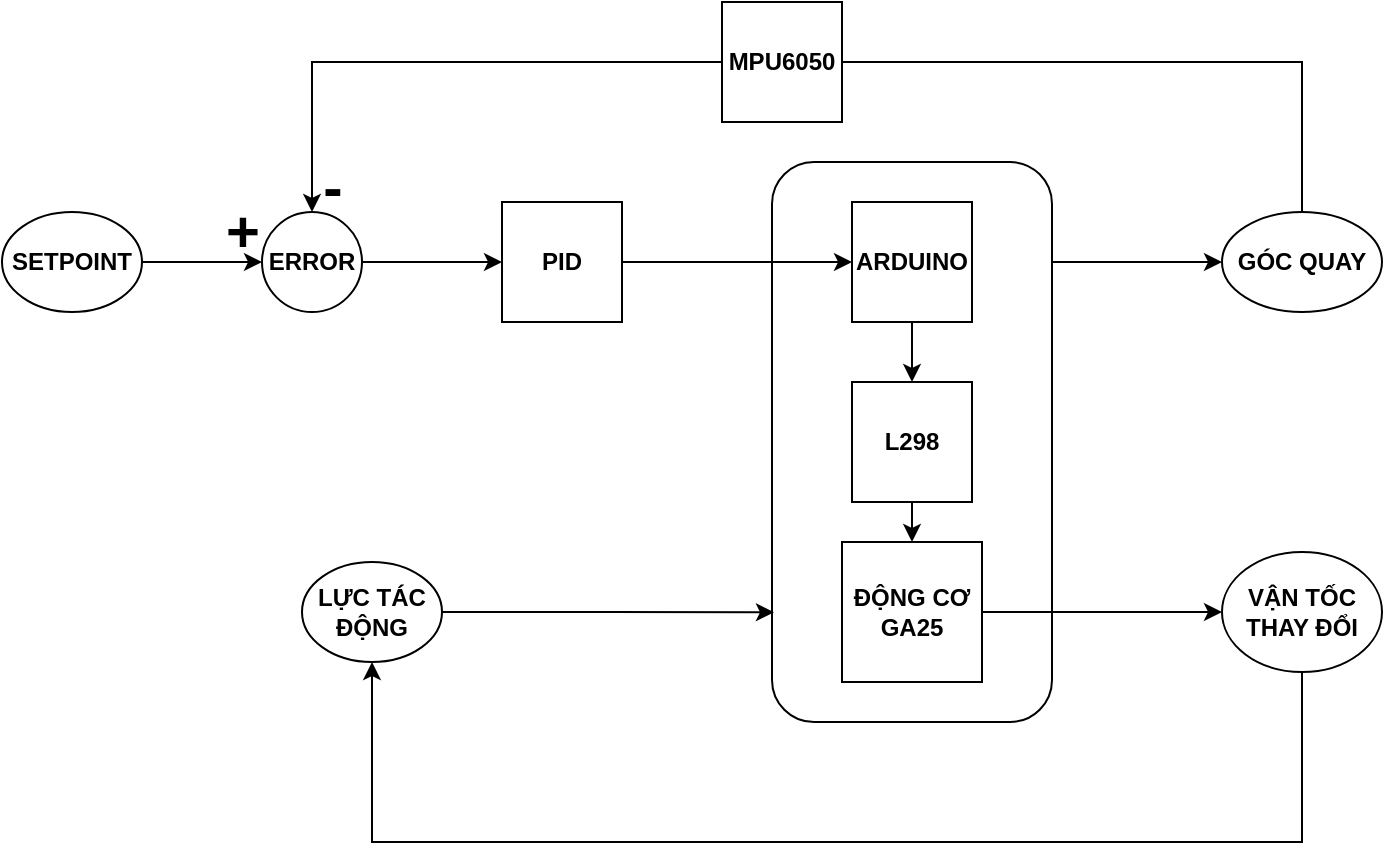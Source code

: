 <mxfile version="21.3.2" type="device">
  <diagram name="Page-1" id="zHHDlsqNe0VowA_iqMOM">
    <mxGraphModel dx="1050" dy="523" grid="1" gridSize="10" guides="1" tooltips="1" connect="1" arrows="1" fold="1" page="1" pageScale="1" pageWidth="827" pageHeight="1169" math="0" shadow="0">
      <root>
        <mxCell id="0" />
        <mxCell id="1" parent="0" />
        <mxCell id="Eh4tGiYGEYvk4l9yLsGW-14" style="edgeStyle=orthogonalEdgeStyle;rounded=0;orthogonalLoop=1;jettySize=auto;html=1;entryX=0;entryY=0.5;entryDx=0;entryDy=0;" edge="1" parent="1" source="Eh4tGiYGEYvk4l9yLsGW-1" target="Eh4tGiYGEYvk4l9yLsGW-8">
          <mxGeometry relative="1" as="geometry">
            <Array as="points">
              <mxPoint x="610" y="300" />
              <mxPoint x="610" y="300" />
            </Array>
          </mxGeometry>
        </mxCell>
        <mxCell id="Eh4tGiYGEYvk4l9yLsGW-1" value="" style="rounded=1;whiteSpace=wrap;html=1;" vertex="1" parent="1">
          <mxGeometry x="445" y="250" width="140" height="280" as="geometry" />
        </mxCell>
        <mxCell id="Eh4tGiYGEYvk4l9yLsGW-16" style="edgeStyle=orthogonalEdgeStyle;rounded=0;orthogonalLoop=1;jettySize=auto;html=1;exitX=0.5;exitY=1;exitDx=0;exitDy=0;entryX=0.5;entryY=0;entryDx=0;entryDy=0;" edge="1" parent="1" source="Eh4tGiYGEYvk4l9yLsGW-2" target="Eh4tGiYGEYvk4l9yLsGW-5">
          <mxGeometry relative="1" as="geometry" />
        </mxCell>
        <mxCell id="Eh4tGiYGEYvk4l9yLsGW-2" value="&lt;b&gt;ARDUINO&lt;/b&gt;" style="whiteSpace=wrap;html=1;aspect=fixed;" vertex="1" parent="1">
          <mxGeometry x="485" y="270" width="60" height="60" as="geometry" />
        </mxCell>
        <mxCell id="Eh4tGiYGEYvk4l9yLsGW-17" style="edgeStyle=orthogonalEdgeStyle;rounded=0;orthogonalLoop=1;jettySize=auto;html=1;exitX=0.5;exitY=1;exitDx=0;exitDy=0;entryX=0.5;entryY=0;entryDx=0;entryDy=0;" edge="1" parent="1" source="Eh4tGiYGEYvk4l9yLsGW-5" target="Eh4tGiYGEYvk4l9yLsGW-7">
          <mxGeometry relative="1" as="geometry" />
        </mxCell>
        <mxCell id="Eh4tGiYGEYvk4l9yLsGW-5" value="&lt;b&gt;L298&lt;/b&gt;" style="whiteSpace=wrap;html=1;aspect=fixed;" vertex="1" parent="1">
          <mxGeometry x="485" y="360" width="60" height="60" as="geometry" />
        </mxCell>
        <mxCell id="Eh4tGiYGEYvk4l9yLsGW-15" style="edgeStyle=orthogonalEdgeStyle;rounded=0;orthogonalLoop=1;jettySize=auto;html=1;entryX=0;entryY=0.5;entryDx=0;entryDy=0;" edge="1" parent="1" source="Eh4tGiYGEYvk4l9yLsGW-7" target="Eh4tGiYGEYvk4l9yLsGW-9">
          <mxGeometry relative="1" as="geometry" />
        </mxCell>
        <mxCell id="Eh4tGiYGEYvk4l9yLsGW-7" value="&lt;b&gt;ĐỘNG CƠ&lt;br&gt;GA25&lt;/b&gt;" style="whiteSpace=wrap;html=1;aspect=fixed;" vertex="1" parent="1">
          <mxGeometry x="480" y="440" width="70" height="70" as="geometry" />
        </mxCell>
        <mxCell id="Eh4tGiYGEYvk4l9yLsGW-21" style="edgeStyle=orthogonalEdgeStyle;rounded=0;orthogonalLoop=1;jettySize=auto;html=1;entryX=0.5;entryY=0;entryDx=0;entryDy=0;" edge="1" parent="1" source="Eh4tGiYGEYvk4l9yLsGW-8" target="Eh4tGiYGEYvk4l9yLsGW-11">
          <mxGeometry relative="1" as="geometry">
            <Array as="points">
              <mxPoint x="710" y="200" />
              <mxPoint x="215" y="200" />
            </Array>
          </mxGeometry>
        </mxCell>
        <mxCell id="Eh4tGiYGEYvk4l9yLsGW-8" value="&lt;b&gt;GÓC QUAY&lt;/b&gt;" style="ellipse;whiteSpace=wrap;html=1;" vertex="1" parent="1">
          <mxGeometry x="670" y="275" width="80" height="50" as="geometry" />
        </mxCell>
        <mxCell id="Eh4tGiYGEYvk4l9yLsGW-28" style="edgeStyle=orthogonalEdgeStyle;rounded=0;orthogonalLoop=1;jettySize=auto;html=1;entryX=0.5;entryY=1;entryDx=0;entryDy=0;" edge="1" parent="1" source="Eh4tGiYGEYvk4l9yLsGW-9" target="Eh4tGiYGEYvk4l9yLsGW-26">
          <mxGeometry relative="1" as="geometry">
            <mxPoint x="360" y="520" as="targetPoint" />
            <Array as="points">
              <mxPoint x="710" y="590" />
              <mxPoint x="245" y="590" />
            </Array>
          </mxGeometry>
        </mxCell>
        <mxCell id="Eh4tGiYGEYvk4l9yLsGW-9" value="&lt;b&gt;VẬN TỐC THAY ĐỔI&lt;/b&gt;" style="ellipse;whiteSpace=wrap;html=1;" vertex="1" parent="1">
          <mxGeometry x="670" y="445" width="80" height="60" as="geometry" />
        </mxCell>
        <mxCell id="Eh4tGiYGEYvk4l9yLsGW-12" value="" style="edgeStyle=orthogonalEdgeStyle;rounded=0;orthogonalLoop=1;jettySize=auto;html=1;" edge="1" parent="1" source="Eh4tGiYGEYvk4l9yLsGW-10" target="Eh4tGiYGEYvk4l9yLsGW-11">
          <mxGeometry relative="1" as="geometry" />
        </mxCell>
        <mxCell id="Eh4tGiYGEYvk4l9yLsGW-10" value="&lt;b&gt;SETPOINT&lt;/b&gt;" style="ellipse;whiteSpace=wrap;html=1;" vertex="1" parent="1">
          <mxGeometry x="60" y="275" width="70" height="50" as="geometry" />
        </mxCell>
        <mxCell id="Eh4tGiYGEYvk4l9yLsGW-19" value="" style="edgeStyle=orthogonalEdgeStyle;rounded=0;orthogonalLoop=1;jettySize=auto;html=1;" edge="1" parent="1" source="Eh4tGiYGEYvk4l9yLsGW-11" target="Eh4tGiYGEYvk4l9yLsGW-18">
          <mxGeometry relative="1" as="geometry" />
        </mxCell>
        <mxCell id="Eh4tGiYGEYvk4l9yLsGW-11" value="&lt;b&gt;ERROR&lt;/b&gt;" style="ellipse;whiteSpace=wrap;html=1;" vertex="1" parent="1">
          <mxGeometry x="190" y="275" width="50" height="50" as="geometry" />
        </mxCell>
        <mxCell id="Eh4tGiYGEYvk4l9yLsGW-20" value="" style="edgeStyle=orthogonalEdgeStyle;rounded=0;orthogonalLoop=1;jettySize=auto;html=1;" edge="1" parent="1" source="Eh4tGiYGEYvk4l9yLsGW-18" target="Eh4tGiYGEYvk4l9yLsGW-2">
          <mxGeometry relative="1" as="geometry">
            <Array as="points">
              <mxPoint x="420" y="300" />
              <mxPoint x="420" y="300" />
            </Array>
          </mxGeometry>
        </mxCell>
        <mxCell id="Eh4tGiYGEYvk4l9yLsGW-18" value="&lt;b&gt;PID&lt;/b&gt;" style="whiteSpace=wrap;html=1;aspect=fixed;" vertex="1" parent="1">
          <mxGeometry x="310" y="270" width="60" height="60" as="geometry" />
        </mxCell>
        <mxCell id="Eh4tGiYGEYvk4l9yLsGW-22" value="&lt;b&gt;MPU6050&lt;/b&gt;" style="whiteSpace=wrap;html=1;aspect=fixed;" vertex="1" parent="1">
          <mxGeometry x="420" y="170" width="60" height="60" as="geometry" />
        </mxCell>
        <mxCell id="Eh4tGiYGEYvk4l9yLsGW-23" value="&lt;font style=&quot;font-size: 29px;&quot;&gt;&lt;b&gt;-&lt;/b&gt;&lt;/font&gt;" style="text;html=1;align=center;verticalAlign=middle;resizable=0;points=[];autosize=1;strokeColor=none;fillColor=none;" vertex="1" parent="1">
          <mxGeometry x="210" y="238" width="30" height="50" as="geometry" />
        </mxCell>
        <mxCell id="Eh4tGiYGEYvk4l9yLsGW-24" value="&lt;font style=&quot;font-size: 29px;&quot;&gt;&lt;b&gt;+&lt;/b&gt;&lt;/font&gt;" style="text;html=1;align=center;verticalAlign=middle;resizable=0;points=[];autosize=1;strokeColor=none;fillColor=none;" vertex="1" parent="1">
          <mxGeometry x="160" y="260" width="40" height="50" as="geometry" />
        </mxCell>
        <mxCell id="Eh4tGiYGEYvk4l9yLsGW-27" style="edgeStyle=orthogonalEdgeStyle;rounded=0;orthogonalLoop=1;jettySize=auto;html=1;entryX=0.007;entryY=0.804;entryDx=0;entryDy=0;entryPerimeter=0;" edge="1" parent="1" source="Eh4tGiYGEYvk4l9yLsGW-26" target="Eh4tGiYGEYvk4l9yLsGW-1">
          <mxGeometry relative="1" as="geometry">
            <Array as="points">
              <mxPoint x="363" y="475" />
              <mxPoint x="363" y="475" />
            </Array>
          </mxGeometry>
        </mxCell>
        <mxCell id="Eh4tGiYGEYvk4l9yLsGW-26" value="&lt;b&gt;LỰC TÁC ĐỘNG&lt;/b&gt;" style="ellipse;whiteSpace=wrap;html=1;" vertex="1" parent="1">
          <mxGeometry x="210" y="450" width="70" height="50" as="geometry" />
        </mxCell>
      </root>
    </mxGraphModel>
  </diagram>
</mxfile>
